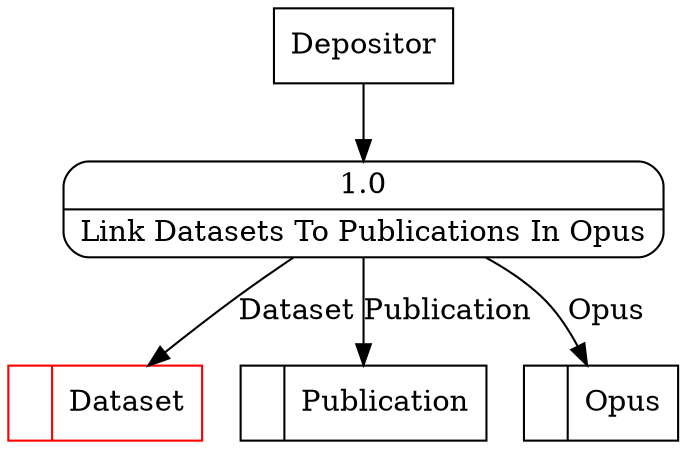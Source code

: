 digraph dfd2{ 
node[shape=record]
200 [label="<f0>  |<f1> Dataset " color=red];
201 [label="<f0>  |<f1> Publication " ];
202 [label="<f0>  |<f1> Opus " ];
203 [label="Depositor" shape=box];
204 [label="{<f0> 1.0|<f1> Link Datasets To Publications In Opus }" shape=Mrecord];
203 -> 204
204 -> 200 [label="Dataset"]
204 -> 201 [label="Publication"]
204 -> 202 [label="Opus"]
}